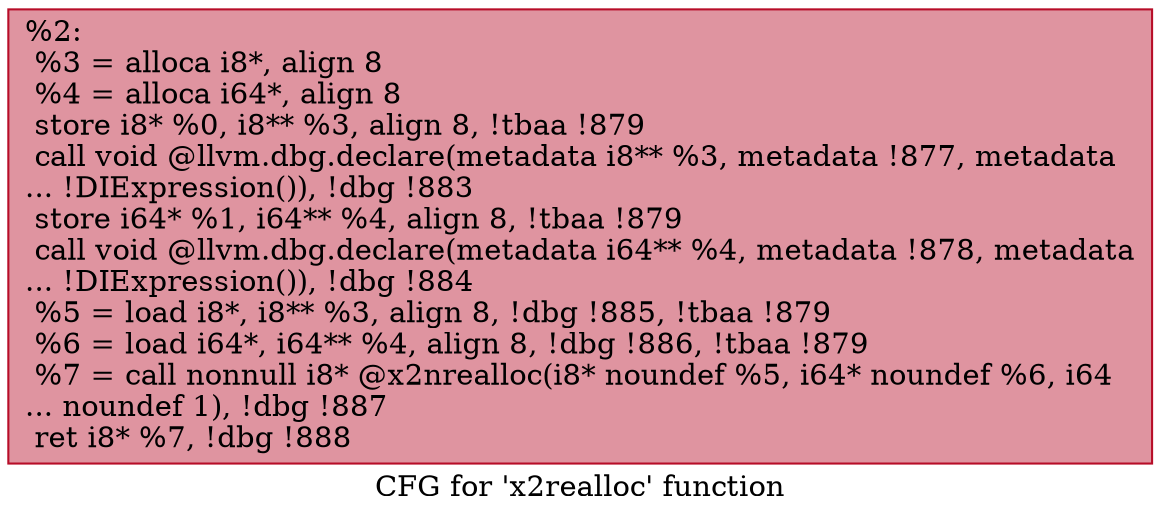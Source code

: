 digraph "CFG for 'x2realloc' function" {
	label="CFG for 'x2realloc' function";

	Node0x1492260 [shape=record,color="#b70d28ff", style=filled, fillcolor="#b70d2870",label="{%2:\l  %3 = alloca i8*, align 8\l  %4 = alloca i64*, align 8\l  store i8* %0, i8** %3, align 8, !tbaa !879\l  call void @llvm.dbg.declare(metadata i8** %3, metadata !877, metadata\l... !DIExpression()), !dbg !883\l  store i64* %1, i64** %4, align 8, !tbaa !879\l  call void @llvm.dbg.declare(metadata i64** %4, metadata !878, metadata\l... !DIExpression()), !dbg !884\l  %5 = load i8*, i8** %3, align 8, !dbg !885, !tbaa !879\l  %6 = load i64*, i64** %4, align 8, !dbg !886, !tbaa !879\l  %7 = call nonnull i8* @x2nrealloc(i8* noundef %5, i64* noundef %6, i64\l... noundef 1), !dbg !887\l  ret i8* %7, !dbg !888\l}"];
}
